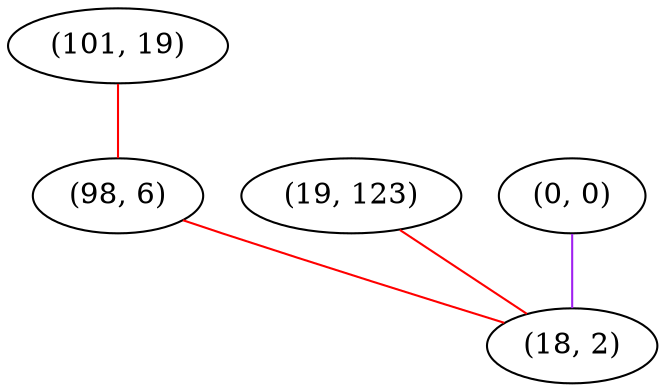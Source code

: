graph "" {
"(101, 19)";
"(98, 6)";
"(19, 123)";
"(0, 0)";
"(18, 2)";
"(101, 19)" -- "(98, 6)"  [color=red, key=0, weight=1];
"(98, 6)" -- "(18, 2)"  [color=red, key=0, weight=1];
"(19, 123)" -- "(18, 2)"  [color=red, key=0, weight=1];
"(0, 0)" -- "(18, 2)"  [color=purple, key=0, weight=4];
}
